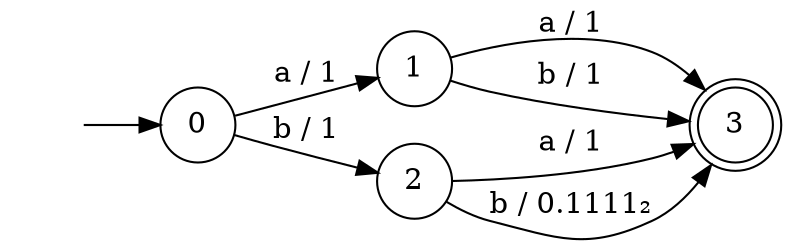 digraph {
        rankdir="LR";
        node [shape=circle];
        i [style="invis"];
        i->0;
        0->1 [label="a / 1"];
        0->2 [label="b / 1"];
        1->3 [label="a / 1"];
        1->3 [label="b / 1"];
        2->3 [label="a / 1"];
        2->3 [label="b / 0.1111₂"];
        3 [shape=doublecircle];
}
